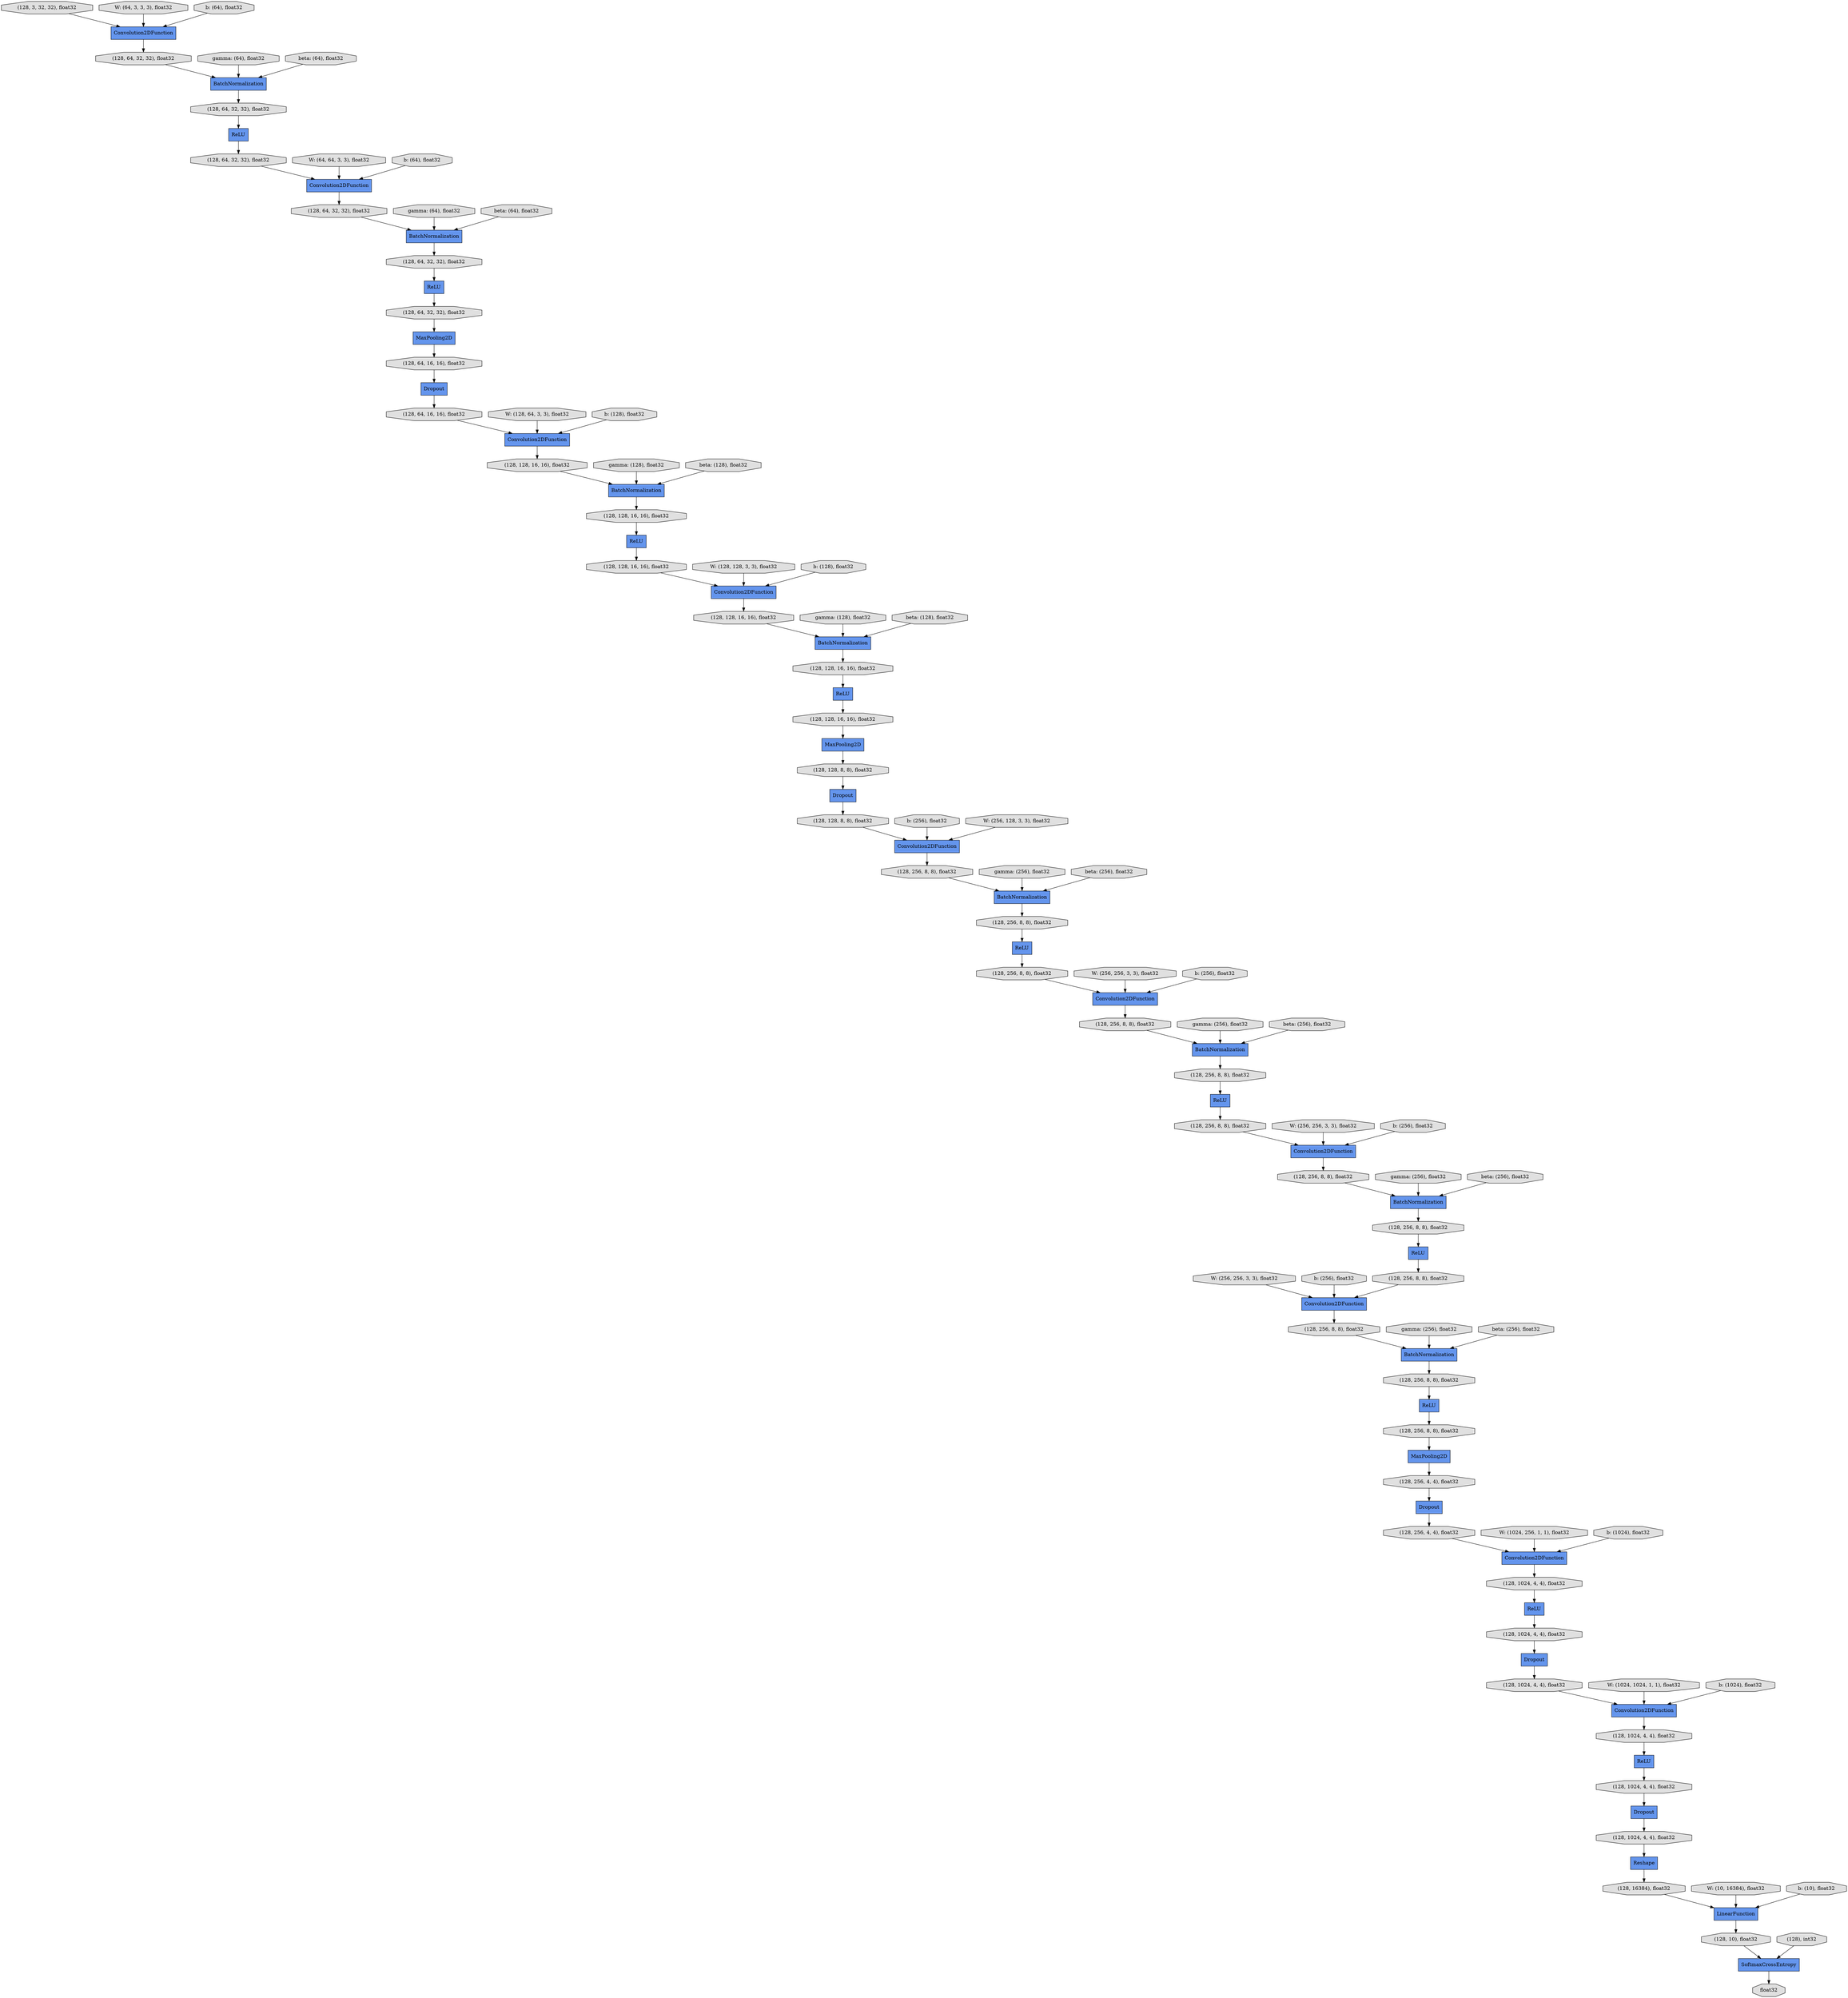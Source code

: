 digraph graphname{rankdir=TB;140450341109944 [fillcolor="#E0E0E0",shape="octagon",label="W: (256, 256, 3, 3), float32",style="filled"];140450324046064 [fillcolor="#E0E0E0",shape="octagon",label="(128, 1024, 4, 4), float32",style="filled"];140450324005104 [fillcolor="#E0E0E0",shape="octagon",label="(128, 128, 16, 16), float32",style="filled"];140450324005216 [fillcolor="#E0E0E0",shape="octagon",label="(128, 128, 16, 16), float32",style="filled"];140450341110336 [fillcolor="#E0E0E0",shape="octagon",label="b: (256), float32",style="filled"];140450324046456 [fillcolor="#E0E0E0",shape="octagon",label="(128, 1024, 4, 4), float32",style="filled"];140450324046568 [fillcolor="#6495ED",shape="record",label="ReLU",style="filled"];140450341241576 [fillcolor="#E0E0E0",shape="octagon",label="(128, 3, 32, 32), float32",style="filled"];140450324046624 [fillcolor="#E0E0E0",shape="octagon",label="(128, 1024, 4, 4), float32",style="filled"];140450324005664 [fillcolor="#6495ED",shape="record",label="MaxPooling2D",style="filled"];140450341241632 [fillcolor="#6495ED",shape="record",label="Convolution2DFunction",style="filled"];140450341241688 [fillcolor="#6495ED",shape="record",label="BatchNormalization",style="filled"];140450324005776 [fillcolor="#E0E0E0",shape="octagon",label="(128, 128, 16, 16), float32",style="filled"];140450341110728 [fillcolor="#E0E0E0",shape="octagon",label="gamma: (256), float32",style="filled"];140450341241912 [fillcolor="#6495ED",shape="record",label="Convolution2DFunction",style="filled"];140450324006000 [fillcolor="#E0E0E0",shape="octagon",label="(128, 128, 16, 16), float32",style="filled"];140450341241968 [fillcolor="#E0E0E0",shape="octagon",label="(128, 64, 32, 32), float32",style="filled"];140450324047072 [fillcolor="#E0E0E0",shape="octagon",label="(128, 1024, 4, 4), float32",style="filled"];140450324006112 [fillcolor="#E0E0E0",shape="octagon",label="(128, 128, 16, 16), float32",style="filled"];140450324006168 [fillcolor="#6495ED",shape="record",label="ReLU",style="filled"];140450341242136 [fillcolor="#E0E0E0",shape="octagon",label="(128, 64, 32, 32), float32",style="filled"];140450341111120 [fillcolor="#E0E0E0",shape="octagon",label="beta: (256), float32",style="filled"];140450324006224 [fillcolor="#6495ED",shape="record",label="BatchNormalization",style="filled"];140450341242192 [fillcolor="#6495ED",shape="record",label="ReLU",style="filled"];140450324047296 [fillcolor="#6495ED",shape="record",label="Reshape",style="filled"];140450324047408 [fillcolor="#6495ED",shape="record",label="SoftmaxCrossEntropy",style="filled"];140450341111400 [fillcolor="#E0E0E0",shape="octagon",label="W: (1024, 256, 1, 1), float32",style="filled"];140450324047520 [fillcolor="#E0E0E0",shape="octagon",label="(128, 16384), float32",style="filled"];140450341242528 [fillcolor="#6495ED",shape="record",label="MaxPooling2D",style="filled"];140450324047576 [fillcolor="#6495ED",shape="record",label="LinearFunction",style="filled"];140450324006672 [fillcolor="#6495ED",shape="record",label="Dropout",style="filled"];140450341242640 [fillcolor="#E0E0E0",shape="octagon",label="(128, 64, 32, 32), float32",style="filled"];140450324006784 [fillcolor="#E0E0E0",shape="octagon",label="(128, 128, 16, 16), float32",style="filled"];140450324047800 [fillcolor="#E0E0E0",shape="octagon",label="(128, 10), float32",style="filled"];140450324006896 [fillcolor="#E0E0E0",shape="octagon",label="(128, 128, 8, 8), float32",style="filled"];140450341111792 [fillcolor="#E0E0E0",shape="octagon",label="b: (1024), float32",style="filled"];140450324047912 [fillcolor="#E0E0E0",shape="octagon",label="(128), int32",style="filled"];140450341242920 [fillcolor="#E0E0E0",shape="octagon",label="(128, 64, 32, 32), float32",style="filled"];140450324007008 [fillcolor="#6495ED",shape="record",label="Convolution2DFunction",style="filled"];140450341243032 [fillcolor="#E0E0E0",shape="octagon",label="(128, 64, 32, 32), float32",style="filled"];140450341243088 [fillcolor="#6495ED",shape="record",label="ReLU",style="filled"];140450341243144 [fillcolor="#6495ED",shape="record",label="BatchNormalization",style="filled"];140450341112128 [fillcolor="#E0E0E0",shape="octagon",label="W: (1024, 1024, 1, 1), float32",style="filled"];140450324007344 [fillcolor="#6495ED",shape="record",label="Convolution2DFunction",style="filled"];140450324007400 [fillcolor="#E0E0E0",shape="octagon",label="(128, 128, 8, 8), float32",style="filled"];140450324048528 [fillcolor="#E0E0E0",shape="octagon",label="float32",style="filled"];140450341112520 [fillcolor="#E0E0E0",shape="octagon",label="b: (1024), float32",style="filled"];140450324007680 [fillcolor="#E0E0E0",shape="octagon",label="(128, 256, 8, 8), float32",style="filled"];140450341243704 [fillcolor="#E0E0E0",shape="octagon",label="(128, 64, 32, 32), float32",style="filled"];140450324007792 [fillcolor="#E0E0E0",shape="octagon",label="(128, 256, 8, 8), float32",style="filled"];140450324007848 [fillcolor="#6495ED",shape="record",label="ReLU",style="filled"];140450324007904 [fillcolor="#6495ED",shape="record",label="BatchNormalization",style="filled"];140450341112856 [fillcolor="#E0E0E0",shape="octagon",label="W: (10, 16384), float32",style="filled"];140450341113080 [fillcolor="#E0E0E0",shape="octagon",label="b: (10), float32",style="filled"];140450341244152 [fillcolor="#E0E0E0",shape="octagon",label="(128, 64, 16, 16), float32",style="filled"];140450324008296 [fillcolor="#6495ED",shape="record",label="Convolution2DFunction",style="filled"];140450324008408 [fillcolor="#E0E0E0",shape="octagon",label="(128, 256, 8, 8), float32",style="filled"];140450324008632 [fillcolor="#E0E0E0",shape="octagon",label="(128, 256, 8, 8), float32",style="filled"];140450341244656 [fillcolor="#6495ED",shape="record",label="Convolution2DFunction",style="filled"];140450341244712 [fillcolor="#E0E0E0",shape="octagon",label="(128, 64, 16, 16), float32",style="filled"];140450324008800 [fillcolor="#E0E0E0",shape="octagon",label="(128, 256, 8, 8), float32",style="filled"];140450341244824 [fillcolor="#6495ED",shape="record",label="ReLU",style="filled"];140450324008856 [fillcolor="#6495ED",shape="record",label="ReLU",style="filled"];140450324008912 [fillcolor="#6495ED",shape="record",label="BatchNormalization",style="filled"];140450341244880 [fillcolor="#6495ED",shape="record",label="BatchNormalization",style="filled"];140450341072968 [fillcolor="#E0E0E0",shape="octagon",label="W: (64, 64, 3, 3), float32",style="filled"];140450341097712 [fillcolor="#E0E0E0",shape="octagon",label="b: (256), float32",style="filled"];140450324025752 [fillcolor="#6495ED",shape="record",label="Convolution2DFunction",style="filled"];140450341073304 [fillcolor="#E0E0E0",shape="octagon",label="b: (64), float32",style="filled"];140450324025864 [fillcolor="#E0E0E0",shape="octagon",label="(128, 256, 8, 8), float32",style="filled"];140450341098104 [fillcolor="#E0E0E0",shape="octagon",label="gamma: (256), float32",style="filled"];140450341073584 [fillcolor="#E0E0E0",shape="octagon",label="gamma: (64), float32",style="filled"];140450324026088 [fillcolor="#E0E0E0",shape="octagon",label="(128, 256, 8, 8), float32",style="filled"];140450324026256 [fillcolor="#E0E0E0",shape="octagon",label="(128, 256, 8, 8), float32",style="filled"];140451501970320 [fillcolor="#6495ED",shape="record",label="Convolution2DFunction",style="filled"];140450324026312 [fillcolor="#6495ED",shape="record",label="ReLU",style="filled"];140450341073864 [fillcolor="#E0E0E0",shape="octagon",label="beta: (64), float32",style="filled"];140450324026368 [fillcolor="#6495ED",shape="record",label="BatchNormalization",style="filled"];140450341098496 [fillcolor="#E0E0E0",shape="octagon",label="beta: (256), float32",style="filled"];140451542619136 [fillcolor="#6495ED",shape="record",label="Dropout",style="filled"];140450341074088 [fillcolor="#E0E0E0",shape="octagon",label="W: (128, 64, 3, 3), float32",style="filled"];140451524056232 [fillcolor="#E0E0E0",shape="octagon",label="W: (64, 3, 3, 3), float32",style="filled"];140450341098776 [fillcolor="#E0E0E0",shape="octagon",label="W: (256, 256, 3, 3), float32",style="filled"];140450324026760 [fillcolor="#6495ED",shape="record",label="MaxPooling2D",style="filled"];140450324026872 [fillcolor="#E0E0E0",shape="octagon",label="(128, 256, 8, 8), float32",style="filled"];140450341074424 [fillcolor="#E0E0E0",shape="octagon",label="b: (128), float32",style="filled"];140451524056680 [fillcolor="#E0E0E0",shape="octagon",label="b: (64), float32",style="filled"];140450341099168 [fillcolor="#E0E0E0",shape="octagon",label="b: (256), float32",style="filled"];140450324027096 [fillcolor="#E0E0E0",shape="octagon",label="(128, 256, 8, 8), float32",style="filled"];140450341074704 [fillcolor="#E0E0E0",shape="octagon",label="gamma: (128), float32",style="filled"];140450324027264 [fillcolor="#E0E0E0",shape="octagon",label="(128, 256, 8, 8), float32",style="filled"];140450324027320 [fillcolor="#6495ED",shape="record",label="ReLU",style="filled"];140450324027376 [fillcolor="#6495ED",shape="record",label="BatchNormalization",style="filled"];140450341099560 [fillcolor="#E0E0E0",shape="octagon",label="gamma: (256), float32",style="filled"];140450341075040 [fillcolor="#E0E0E0",shape="octagon",label="beta: (128), float32",style="filled"];140450324027768 [fillcolor="#6495ED",shape="record",label="Dropout",style="filled"];140450341075320 [fillcolor="#E0E0E0",shape="octagon",label="W: (128, 128, 3, 3), float32",style="filled"];140450341099952 [fillcolor="#E0E0E0",shape="octagon",label="beta: (256), float32",style="filled"];140450324027880 [fillcolor="#E0E0E0",shape="octagon",label="(128, 256, 8, 8), float32",style="filled"];140450324027992 [fillcolor="#E0E0E0",shape="octagon",label="(128, 256, 4, 4), float32",style="filled"];140450324028104 [fillcolor="#6495ED",shape="record",label="Convolution2DFunction",style="filled"];140450341100232 [fillcolor="#E0E0E0",shape="octagon",label="W: (256, 256, 3, 3), float32",style="filled"];140450341075712 [fillcolor="#E0E0E0",shape="octagon",label="b: (128), float32",style="filled"];140450324028440 [fillcolor="#6495ED",shape="record",label="Convolution2DFunction",style="filled"];140450324028496 [fillcolor="#E0E0E0",shape="octagon",label="(128, 256, 4, 4), float32",style="filled"];140450341100624 [fillcolor="#E0E0E0",shape="octagon",label="b: (256), float32",style="filled"];140450341076104 [fillcolor="#E0E0E0",shape="octagon",label="gamma: (128), float32",style="filled"];140450324028720 [fillcolor="#6495ED",shape="record",label="Dropout",style="filled"];140450341461408 [fillcolor="#E0E0E0",shape="octagon",label="gamma: (64), float32",style="filled"];140450341101016 [fillcolor="#E0E0E0",shape="octagon",label="gamma: (256), float32",style="filled"];140450341076496 [fillcolor="#E0E0E0",shape="octagon",label="beta: (128), float32",style="filled"];140450324029000 [fillcolor="#E0E0E0",shape="octagon",label="(128, 1024, 4, 4), float32",style="filled"];140450324029056 [fillcolor="#6495ED",shape="record",label="Dropout",style="filled"];140450341461632 [fillcolor="#E0E0E0",shape="octagon",label="beta: (64), float32",style="filled"];140450324029112 [fillcolor="#6495ED",shape="record",label="ReLU",style="filled"];140450324029168 [fillcolor="#E0E0E0",shape="octagon",label="(128, 1024, 4, 4), float32",style="filled"];140450341076776 [fillcolor="#E0E0E0",shape="octagon",label="W: (256, 128, 3, 3), float32",style="filled"];140450341101408 [fillcolor="#E0E0E0",shape="octagon",label="beta: (256), float32",style="filled"];140450324046456 -> 140450324046568;140450341112128 -> 140450324028440;140450341101016 -> 140450324026368;140450341242136 -> 140450341241688;140450341241912 -> 140450341243032;140450324007904 -> 140450324007680;140450341075320 -> 140450341244656;140450324029056 -> 140450324046064;140450341073584 -> 140450341243144;140450324026312 -> 140450324026872;140450341244152 -> 140451542619136;140450324008856 -> 140450324025864;140450341075712 -> 140450341244656;140450324005664 -> 140450324006896;140450324047072 -> 140450324047296;140450324028496 -> 140450324028104;140450341076104 -> 140450324006224;140450341243032 -> 140450341243144;140450324027320 -> 140450324027880;140450341074424 -> 140451501970320;140450324008408 -> 140450324007344;140450324047576 -> 140450324047800;140450324027096 -> 140450324027320;140450341243088 -> 140450341243704;140450341244656 -> 140450324006112;140450324006224 -> 140450324006000;140450324025752 -> 140450324027264;140450341461632 -> 140450341241688;140450341243144 -> 140450341242920;140450324006896 -> 140450324006672;140450324006168 -> 140450324006784;140450324028440 -> 140450324046456;140450341073304 -> 140450341241912;140450341112856 -> 140450324047576;140450341098104 -> 140450324007904;140450324007008 -> 140450324007792;140450324005216 -> 140450341244880;140450324005776 -> 140450341244656;140450341244880 -> 140450324005104;140450341110728 -> 140450324027376;140450324008296 -> 140450324026256;140450341075040 -> 140450341244880;140450341074088 -> 140451501970320;140450324046064 -> 140450324028440;140450324047408 -> 140450324048528;140450324029168 -> 140450324029056;140450324027376 -> 140450324027096;140450324027264 -> 140450324027376;140450341461408 -> 140450341241688;140450341112520 -> 140450324028440;140450324005104 -> 140450341244824;140450324046568 -> 140450324046624;140450341241576 -> 140450341241632;140450341097712 -> 140450324007008;140450324029112 -> 140450324029168;140450341101408 -> 140450324026368;140450324008912 -> 140450324008632;140451524056232 -> 140450341241632;140450324026256 -> 140450324026368;140450324025864 -> 140450324008296;140450341099560 -> 140450324008912;140450324027768 -> 140450324028496;140450324007792 -> 140450324007904;140450324026368 -> 140450324026088;140451542619136 -> 140450341244712;140450341241632 -> 140450341242136;140450341111792 -> 140450324028104;140450341242528 -> 140450341244152;140450341242920 -> 140450341243088;140450324028104 -> 140450324029000;140450341076776 -> 140450324007008;140450324027992 -> 140450324027768;140450324047800 -> 140450324047408;140450341100232 -> 140450324008296;140451524056680 -> 140450341241632;140450324047520 -> 140450324047576;140450341244824 -> 140450324005776;140450341111400 -> 140450324028104;140450324007400 -> 140450324007008;140450341113080 -> 140450324047576;140450341073864 -> 140450341243144;140450324026872 -> 140450324025752;140450324046624 -> 140450324028720;140450341098496 -> 140450324007904;140450324008632 -> 140450324008856;140450324007344 -> 140450324008800;140450324026088 -> 140450324026312;140450341241968 -> 140450341242192;140450324007848 -> 140450324008408;140450341099168 -> 140450324007344;140450324007680 -> 140450324007848;140450341242192 -> 140450341242640;140450341098776 -> 140450324007344;140450324029000 -> 140450324029112;140450341076496 -> 140450324006224;140450324006784 -> 140450324005664;140450324047296 -> 140450324047520;140450324028720 -> 140450324047072;140450341242640 -> 140450341241912;140450341072968 -> 140450341241912;140450341100624 -> 140450324008296;140450341099952 -> 140450324008912;140450341074704 -> 140450341244880;140450324026760 -> 140450324027992;140450324006672 -> 140450324007400;140450341111120 -> 140450324027376;140450324008800 -> 140450324008912;140450341241688 -> 140450341241968;140451501970320 -> 140450324005216;140450341244712 -> 140451501970320;140450324047912 -> 140450324047408;140450341110336 -> 140450324025752;140450324006112 -> 140450324006224;140450324006000 -> 140450324006168;140450341243704 -> 140450341242528;140450341109944 -> 140450324025752;140450324027880 -> 140450324026760;}
